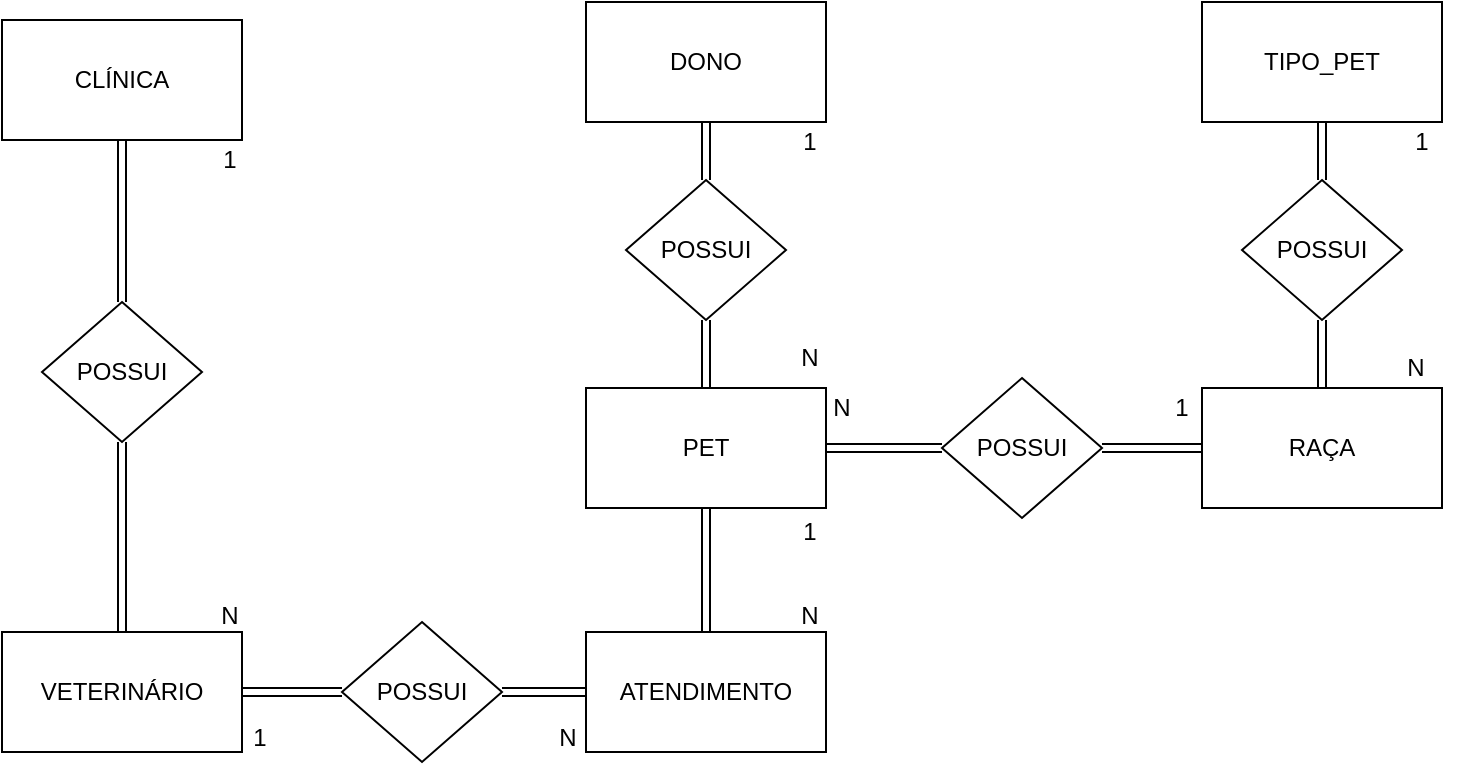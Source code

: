 <mxfile version="12.5.8" type="device"><diagram id="7u54rr9OqextF35O7a4N" name="CONCEITUAL"><mxGraphModel dx="1038" dy="580" grid="1" gridSize="10" guides="1" tooltips="1" connect="1" arrows="1" fold="1" page="1" pageScale="1" pageWidth="827" pageHeight="1169" math="0" shadow="0"><root><mxCell id="0"/><mxCell id="1" parent="0"/><mxCell id="8pMdM5oE1pb_Sf370MH3-38" value="" style="edgeStyle=orthogonalEdgeStyle;shape=link;rounded=0;orthogonalLoop=1;jettySize=auto;html=1;strokeColor=#000000;strokeWidth=1;" edge="1" parent="1" source="8pMdM5oE1pb_Sf370MH3-1" target="8pMdM5oE1pb_Sf370MH3-5"><mxGeometry relative="1" as="geometry"/></mxCell><mxCell id="8pMdM5oE1pb_Sf370MH3-1" value="CLÍNICA" style="rounded=0;whiteSpace=wrap;html=1;" vertex="1" parent="1"><mxGeometry x="80" y="19" width="120" height="60" as="geometry"/></mxCell><mxCell id="8pMdM5oE1pb_Sf370MH3-24" value="" style="edgeStyle=orthogonalEdgeStyle;shape=link;rounded=0;orthogonalLoop=1;jettySize=auto;html=1;strokeColor=#000000;strokeWidth=1;" edge="1" parent="1" source="8pMdM5oE1pb_Sf370MH3-2" target="8pMdM5oE1pb_Sf370MH3-23"><mxGeometry relative="1" as="geometry"/></mxCell><mxCell id="8pMdM5oE1pb_Sf370MH3-2" value="DONO" style="rounded=0;whiteSpace=wrap;html=1;" vertex="1" parent="1"><mxGeometry x="372" y="10" width="120" height="60" as="geometry"/></mxCell><mxCell id="8pMdM5oE1pb_Sf370MH3-3" value="RAÇA" style="rounded=0;whiteSpace=wrap;html=1;" vertex="1" parent="1"><mxGeometry x="680" y="203" width="120" height="60" as="geometry"/></mxCell><mxCell id="8pMdM5oE1pb_Sf370MH3-7" value="" style="edgeStyle=orthogonalEdgeStyle;rounded=0;orthogonalLoop=1;jettySize=auto;html=1;shape=link;" edge="1" parent="1" source="8pMdM5oE1pb_Sf370MH3-4" target="8pMdM5oE1pb_Sf370MH3-5"><mxGeometry relative="1" as="geometry"/></mxCell><mxCell id="8pMdM5oE1pb_Sf370MH3-4" value="VETERINÁRIO" style="rounded=0;whiteSpace=wrap;html=1;" vertex="1" parent="1"><mxGeometry x="80" y="325" width="120" height="60" as="geometry"/></mxCell><mxCell id="8pMdM5oE1pb_Sf370MH3-5" value="POSSUI" style="rhombus;whiteSpace=wrap;html=1;" vertex="1" parent="1"><mxGeometry x="100" y="160" width="80" height="70" as="geometry"/></mxCell><mxCell id="8pMdM5oE1pb_Sf370MH3-8" value="N" style="text;html=1;strokeColor=none;fillColor=none;align=center;verticalAlign=middle;whiteSpace=wrap;rounded=0;" vertex="1" parent="1"><mxGeometry x="174" y="307" width="40" height="20" as="geometry"/></mxCell><mxCell id="8pMdM5oE1pb_Sf370MH3-11" value="1" style="text;html=1;strokeColor=none;fillColor=none;align=center;verticalAlign=middle;whiteSpace=wrap;rounded=0;" vertex="1" parent="1"><mxGeometry x="174" y="79" width="40" height="20" as="geometry"/></mxCell><mxCell id="8pMdM5oE1pb_Sf370MH3-18" value="" style="edgeStyle=orthogonalEdgeStyle;shape=link;rounded=0;orthogonalLoop=1;jettySize=auto;html=1;strokeColor=#000000;strokeWidth=1;" edge="1" parent="1" source="8pMdM5oE1pb_Sf370MH3-12" target="8pMdM5oE1pb_Sf370MH3-14"><mxGeometry relative="1" as="geometry"/></mxCell><mxCell id="8pMdM5oE1pb_Sf370MH3-19" value="" style="edgeStyle=orthogonalEdgeStyle;shape=link;rounded=0;orthogonalLoop=1;jettySize=auto;html=1;strokeColor=#000000;strokeWidth=1;" edge="1" parent="1" source="8pMdM5oE1pb_Sf370MH3-12" target="8pMdM5oE1pb_Sf370MH3-13"><mxGeometry relative="1" as="geometry"/></mxCell><mxCell id="8pMdM5oE1pb_Sf370MH3-12" value="ATENDIMENTO" style="rounded=0;whiteSpace=wrap;html=1;" vertex="1" parent="1"><mxGeometry x="372" y="325" width="120" height="60" as="geometry"/></mxCell><mxCell id="8pMdM5oE1pb_Sf370MH3-42" value="" style="edgeStyle=orthogonalEdgeStyle;shape=link;rounded=0;orthogonalLoop=1;jettySize=auto;html=1;strokeColor=#000000;strokeWidth=1;" edge="1" parent="1" source="8pMdM5oE1pb_Sf370MH3-13" target="8pMdM5oE1pb_Sf370MH3-41"><mxGeometry relative="1" as="geometry"/></mxCell><mxCell id="8pMdM5oE1pb_Sf370MH3-13" value="PET" style="rounded=0;whiteSpace=wrap;html=1;" vertex="1" parent="1"><mxGeometry x="372" y="203" width="120" height="60" as="geometry"/></mxCell><mxCell id="8pMdM5oE1pb_Sf370MH3-17" value="" style="edgeStyle=orthogonalEdgeStyle;shape=link;rounded=0;orthogonalLoop=1;jettySize=auto;html=1;strokeColor=#000000;strokeWidth=1;" edge="1" parent="1" source="8pMdM5oE1pb_Sf370MH3-14" target="8pMdM5oE1pb_Sf370MH3-4"><mxGeometry relative="1" as="geometry"/></mxCell><mxCell id="8pMdM5oE1pb_Sf370MH3-14" value="POSSUI" style="rhombus;whiteSpace=wrap;html=1;" vertex="1" parent="1"><mxGeometry x="250" y="320" width="80" height="70" as="geometry"/></mxCell><mxCell id="8pMdM5oE1pb_Sf370MH3-15" value="1" style="text;html=1;strokeColor=none;fillColor=none;align=center;verticalAlign=middle;whiteSpace=wrap;rounded=0;" vertex="1" parent="1"><mxGeometry x="189" y="368" width="40" height="20" as="geometry"/></mxCell><mxCell id="8pMdM5oE1pb_Sf370MH3-16" value="N" style="text;html=1;strokeColor=none;fillColor=none;align=center;verticalAlign=middle;whiteSpace=wrap;rounded=0;" vertex="1" parent="1"><mxGeometry x="343" y="368" width="40" height="20" as="geometry"/></mxCell><mxCell id="8pMdM5oE1pb_Sf370MH3-20" value="N" style="text;html=1;strokeColor=none;fillColor=none;align=center;verticalAlign=middle;whiteSpace=wrap;rounded=0;" vertex="1" parent="1"><mxGeometry x="464" y="307" width="40" height="20" as="geometry"/></mxCell><mxCell id="8pMdM5oE1pb_Sf370MH3-21" value="1" style="text;html=1;strokeColor=none;fillColor=none;align=center;verticalAlign=middle;whiteSpace=wrap;rounded=0;" vertex="1" parent="1"><mxGeometry x="464" y="265" width="40" height="20" as="geometry"/></mxCell><mxCell id="8pMdM5oE1pb_Sf370MH3-25" value="" style="edgeStyle=orthogonalEdgeStyle;shape=link;rounded=0;orthogonalLoop=1;jettySize=auto;html=1;strokeColor=#000000;strokeWidth=1;" edge="1" parent="1" source="8pMdM5oE1pb_Sf370MH3-23" target="8pMdM5oE1pb_Sf370MH3-13"><mxGeometry relative="1" as="geometry"/></mxCell><mxCell id="8pMdM5oE1pb_Sf370MH3-23" value="POSSUI" style="rhombus;whiteSpace=wrap;html=1;" vertex="1" parent="1"><mxGeometry x="392" y="99" width="80" height="70" as="geometry"/></mxCell><mxCell id="8pMdM5oE1pb_Sf370MH3-26" value="1" style="text;html=1;strokeColor=none;fillColor=none;align=center;verticalAlign=middle;whiteSpace=wrap;rounded=0;" vertex="1" parent="1"><mxGeometry x="464" y="70" width="40" height="20" as="geometry"/></mxCell><mxCell id="8pMdM5oE1pb_Sf370MH3-27" value="N" style="text;html=1;strokeColor=none;fillColor=none;align=center;verticalAlign=middle;whiteSpace=wrap;rounded=0;" vertex="1" parent="1"><mxGeometry x="464" y="178" width="40" height="20" as="geometry"/></mxCell><mxCell id="8pMdM5oE1pb_Sf370MH3-39" value="TIPO_PET" style="rounded=0;whiteSpace=wrap;html=1;" vertex="1" parent="1"><mxGeometry x="680" y="10" width="120" height="60" as="geometry"/></mxCell><mxCell id="8pMdM5oE1pb_Sf370MH3-45" value="" style="edgeStyle=orthogonalEdgeStyle;shape=link;rounded=0;orthogonalLoop=1;jettySize=auto;html=1;strokeColor=#000000;strokeWidth=1;" edge="1" parent="1" source="8pMdM5oE1pb_Sf370MH3-40" target="8pMdM5oE1pb_Sf370MH3-39"><mxGeometry relative="1" as="geometry"/></mxCell><mxCell id="8pMdM5oE1pb_Sf370MH3-46" value="" style="edgeStyle=orthogonalEdgeStyle;shape=link;rounded=0;orthogonalLoop=1;jettySize=auto;html=1;strokeColor=#000000;strokeWidth=1;" edge="1" parent="1" source="8pMdM5oE1pb_Sf370MH3-40" target="8pMdM5oE1pb_Sf370MH3-3"><mxGeometry relative="1" as="geometry"/></mxCell><mxCell id="8pMdM5oE1pb_Sf370MH3-40" value="POSSUI" style="rhombus;whiteSpace=wrap;html=1;" vertex="1" parent="1"><mxGeometry x="700" y="99" width="80" height="70" as="geometry"/></mxCell><mxCell id="8pMdM5oE1pb_Sf370MH3-43" value="" style="edgeStyle=orthogonalEdgeStyle;shape=link;rounded=0;orthogonalLoop=1;jettySize=auto;html=1;strokeColor=#000000;strokeWidth=1;" edge="1" parent="1" source="8pMdM5oE1pb_Sf370MH3-41" target="8pMdM5oE1pb_Sf370MH3-3"><mxGeometry relative="1" as="geometry"/></mxCell><mxCell id="8pMdM5oE1pb_Sf370MH3-41" value="POSSUI" style="rhombus;whiteSpace=wrap;html=1;" vertex="1" parent="1"><mxGeometry x="550" y="198" width="80" height="70" as="geometry"/></mxCell><mxCell id="8pMdM5oE1pb_Sf370MH3-47" value="N" style="text;html=1;strokeColor=none;fillColor=none;align=center;verticalAlign=middle;whiteSpace=wrap;rounded=0;" vertex="1" parent="1"><mxGeometry x="480" y="203" width="40" height="20" as="geometry"/></mxCell><mxCell id="8pMdM5oE1pb_Sf370MH3-48" value="1" style="text;html=1;strokeColor=none;fillColor=none;align=center;verticalAlign=middle;whiteSpace=wrap;rounded=0;" vertex="1" parent="1"><mxGeometry x="650" y="203" width="40" height="20" as="geometry"/></mxCell><mxCell id="8pMdM5oE1pb_Sf370MH3-49" value="N" style="text;html=1;strokeColor=none;fillColor=none;align=center;verticalAlign=middle;whiteSpace=wrap;rounded=0;" vertex="1" parent="1"><mxGeometry x="767" y="183" width="40" height="20" as="geometry"/></mxCell><mxCell id="8pMdM5oE1pb_Sf370MH3-50" value="1" style="text;html=1;strokeColor=none;fillColor=none;align=center;verticalAlign=middle;whiteSpace=wrap;rounded=0;" vertex="1" parent="1"><mxGeometry x="770" y="70" width="40" height="20" as="geometry"/></mxCell></root></mxGraphModel></diagram></mxfile>